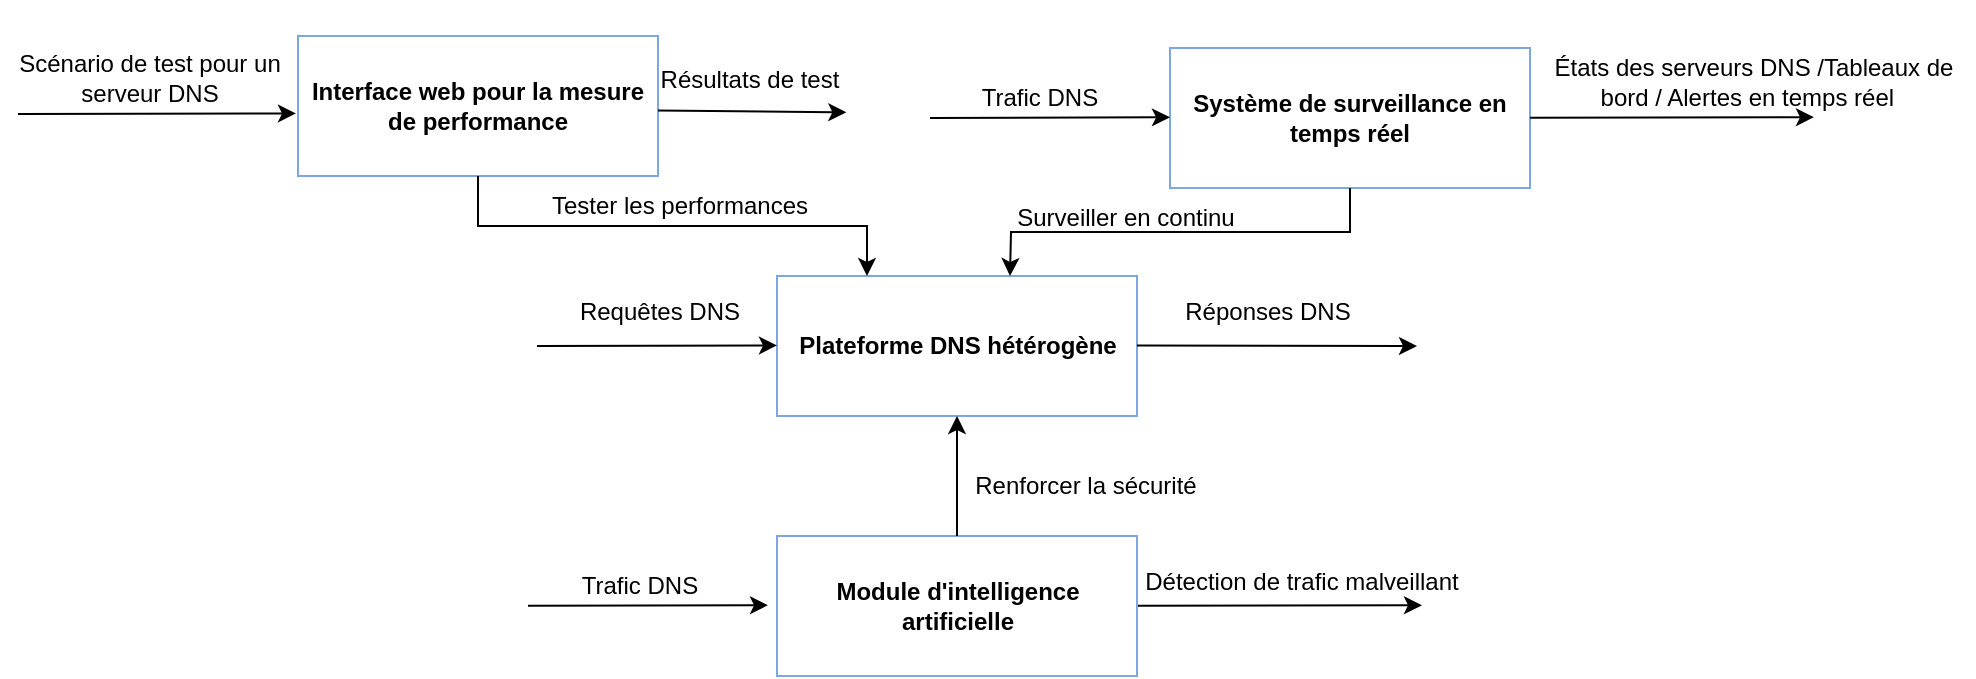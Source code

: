 <mxfile version="24.7.6">
  <diagram name="Page-1" id="UqSJ1tIcwywqDu3bp6jN">
    <mxGraphModel dx="913" dy="461" grid="1" gridSize="10" guides="1" tooltips="1" connect="1" arrows="1" fold="1" page="1" pageScale="1" pageWidth="827" pageHeight="1169" math="0" shadow="0">
      <root>
        <mxCell id="0" />
        <mxCell id="1" parent="0" />
        <mxCell id="Gbn4mrA4kxASusW9BIGw-1" value="&lt;b&gt;Plateforme DNS hétérogène&lt;/b&gt;" style="rounded=0;whiteSpace=wrap;html=1;strokeColor=#7EA6E0;" vertex="1" parent="1">
          <mxGeometry x="403.5" y="290" width="180" height="70" as="geometry" />
        </mxCell>
        <mxCell id="Gbn4mrA4kxASusW9BIGw-2" value="&lt;b&gt;Interface web pour la mesure de performance&lt;/b&gt;" style="rounded=0;whiteSpace=wrap;html=1;fillColor=#FFFFFF;strokeColor=#7EA6E0;" vertex="1" parent="1">
          <mxGeometry x="164" y="170" width="180" height="70" as="geometry" />
        </mxCell>
        <mxCell id="Gbn4mrA4kxASusW9BIGw-4" value="&lt;b&gt;Système de surveillance en temps réel&lt;/b&gt;" style="rounded=0;whiteSpace=wrap;html=1;strokeColor=#7EA6E0;" vertex="1" parent="1">
          <mxGeometry x="600" y="176" width="180" height="70" as="geometry" />
        </mxCell>
        <mxCell id="Gbn4mrA4kxASusW9BIGw-5" value="&lt;b&gt;Module d&#39;intelligence artificielle&lt;/b&gt;" style="rounded=0;whiteSpace=wrap;html=1;strokeColor=#7EA6E0;" vertex="1" parent="1">
          <mxGeometry x="403.5" y="420" width="180" height="70" as="geometry" />
        </mxCell>
        <mxCell id="Gbn4mrA4kxASusW9BIGw-6" value="" style="endArrow=classic;html=1;rounded=0;" edge="1" parent="1">
          <mxGeometry width="50" height="50" relative="1" as="geometry">
            <mxPoint x="283.5" y="325" as="sourcePoint" />
            <mxPoint x="403.5" y="324.7" as="targetPoint" />
          </mxGeometry>
        </mxCell>
        <mxCell id="Gbn4mrA4kxASusW9BIGw-7" value="" style="endArrow=classic;html=1;rounded=0;" edge="1" parent="1">
          <mxGeometry width="50" height="50" relative="1" as="geometry">
            <mxPoint x="583.5" y="324.7" as="sourcePoint" />
            <mxPoint x="723.5" y="325" as="targetPoint" />
          </mxGeometry>
        </mxCell>
        <mxCell id="Gbn4mrA4kxASusW9BIGw-8" value="Requêtes DNS" style="text;html=1;align=center;verticalAlign=middle;whiteSpace=wrap;rounded=0;" vertex="1" parent="1">
          <mxGeometry x="280" y="293" width="130" height="30" as="geometry" />
        </mxCell>
        <mxCell id="Gbn4mrA4kxASusW9BIGw-9" value="Réponses DNS" style="text;html=1;align=center;verticalAlign=middle;whiteSpace=wrap;rounded=0;" vertex="1" parent="1">
          <mxGeometry x="583.5" y="293" width="130" height="30" as="geometry" />
        </mxCell>
        <mxCell id="Gbn4mrA4kxASusW9BIGw-10" value="" style="endArrow=classic;html=1;rounded=0;" edge="1" parent="1">
          <mxGeometry width="50" height="50" relative="1" as="geometry">
            <mxPoint x="24" y="209" as="sourcePoint" />
            <mxPoint x="163" y="208.7" as="targetPoint" />
          </mxGeometry>
        </mxCell>
        <mxCell id="Gbn4mrA4kxASusW9BIGw-11" value="Scénario de test pour un serveur DNS" style="text;html=1;align=center;verticalAlign=middle;whiteSpace=wrap;rounded=0;" vertex="1" parent="1">
          <mxGeometry x="15" y="176" width="150" height="30" as="geometry" />
        </mxCell>
        <mxCell id="Gbn4mrA4kxASusW9BIGw-12" value="Résultats de test" style="text;html=1;align=center;verticalAlign=middle;whiteSpace=wrap;rounded=0;" vertex="1" parent="1">
          <mxGeometry x="320" y="177" width="140" height="30" as="geometry" />
        </mxCell>
        <mxCell id="Gbn4mrA4kxASusW9BIGw-13" value="" style="endArrow=classic;html=1;rounded=0;entryX=0.844;entryY=1.039;entryDx=0;entryDy=0;entryPerimeter=0;" edge="1" parent="1" target="Gbn4mrA4kxASusW9BIGw-12">
          <mxGeometry width="50" height="50" relative="1" as="geometry">
            <mxPoint x="344" y="207.3" as="sourcePoint" />
            <mxPoint x="448" y="210" as="targetPoint" />
          </mxGeometry>
        </mxCell>
        <mxCell id="Gbn4mrA4kxASusW9BIGw-14" value="Trafic DNS" style="text;html=1;align=center;verticalAlign=middle;whiteSpace=wrap;rounded=0;" vertex="1" parent="1">
          <mxGeometry x="460" y="186" width="150" height="30" as="geometry" />
        </mxCell>
        <mxCell id="Gbn4mrA4kxASusW9BIGw-15" value="" style="endArrow=classic;html=1;rounded=0;" edge="1" parent="1">
          <mxGeometry width="50" height="50" relative="1" as="geometry">
            <mxPoint x="480" y="210.96" as="sourcePoint" />
            <mxPoint x="600" y="210.66" as="targetPoint" />
          </mxGeometry>
        </mxCell>
        <mxCell id="Gbn4mrA4kxASusW9BIGw-16" value="" style="endArrow=classic;html=1;rounded=0;entryX=1;entryY=1;entryDx=0;entryDy=0;" edge="1" parent="1">
          <mxGeometry width="50" height="50" relative="1" as="geometry">
            <mxPoint x="780" y="210.88" as="sourcePoint" />
            <mxPoint x="922" y="210.58" as="targetPoint" />
          </mxGeometry>
        </mxCell>
        <mxCell id="Gbn4mrA4kxASusW9BIGw-17" value="&lt;a style=&quot;-webkit-tap-highlight-color: rgba(0, 0, 0, 0.1); outline: 0px; text-align: left; background-color: rgb(255, 255, 255);&quot; data-ved=&quot;2ahUKEwj3qNKN7tuHAxVE0gIHHU0WC2MQFnoECAMQAw&quot; href=&quot;https://fr.wikipedia.org/wiki/%C3%89#:~:text=Avec%20la%20disposition%20de%20clavier%20fran%C3%A7ais%2C%20sous%20Windows%20%3A,la%20touche%20Alt%20est%20rel%C3%A2ch%C3%A9e.&quot;&gt;&lt;h3 style=&quot;font-weight: 400; margin: 18px 0px 0px; padding: 5px 0px 0px; line-height: 1.3; display: inline-block;&quot; class=&quot;LC20lb MBeuO DKV0Md&quot;&gt;&lt;font color=&quot;#000000&quot; style=&quot;font-size: 12px;&quot; face=&quot;Helvetica&quot;&gt;É&lt;/font&gt;&lt;/h3&gt;&lt;/a&gt;tats des serveurs DNS /Tableaux de bord / Alertes&amp;nbsp;&lt;span style=&quot;background-color: initial;&quot;&gt;en temps réel&amp;nbsp;&amp;nbsp;&lt;/span&gt;" style="text;html=1;align=center;verticalAlign=middle;whiteSpace=wrap;rounded=0;" vertex="1" parent="1">
          <mxGeometry x="782" y="165" width="220" height="30" as="geometry" />
        </mxCell>
        <mxCell id="Gbn4mrA4kxASusW9BIGw-18" value="" style="endArrow=classic;html=1;rounded=0;" edge="1" parent="1">
          <mxGeometry width="50" height="50" relative="1" as="geometry">
            <mxPoint x="279" y="454.88" as="sourcePoint" />
            <mxPoint x="399" y="454.58" as="targetPoint" />
          </mxGeometry>
        </mxCell>
        <mxCell id="Gbn4mrA4kxASusW9BIGw-19" value="Trafic DNS" style="text;html=1;align=center;verticalAlign=middle;whiteSpace=wrap;rounded=0;" vertex="1" parent="1">
          <mxGeometry x="260" y="430" width="150" height="30" as="geometry" />
        </mxCell>
        <mxCell id="Gbn4mrA4kxASusW9BIGw-20" value="Détection de trafic malveillant" style="text;html=1;align=center;verticalAlign=middle;whiteSpace=wrap;rounded=0;" vertex="1" parent="1">
          <mxGeometry x="532" y="428" width="268" height="30" as="geometry" />
        </mxCell>
        <mxCell id="Gbn4mrA4kxASusW9BIGw-21" value="" style="endArrow=classic;html=1;rounded=0;entryX=1;entryY=1;entryDx=0;entryDy=0;" edge="1" parent="1">
          <mxGeometry width="50" height="50" relative="1" as="geometry">
            <mxPoint x="584" y="454.93" as="sourcePoint" />
            <mxPoint x="726" y="454.63" as="targetPoint" />
          </mxGeometry>
        </mxCell>
        <mxCell id="Gbn4mrA4kxASusW9BIGw-26" value="" style="endArrow=classic;html=1;rounded=0;exitX=0.5;exitY=1;exitDx=0;exitDy=0;entryX=0.25;entryY=0;entryDx=0;entryDy=0;edgeStyle=orthogonalEdgeStyle;" edge="1" parent="1" source="Gbn4mrA4kxASusW9BIGw-2" target="Gbn4mrA4kxASusW9BIGw-1">
          <mxGeometry width="50" height="50" relative="1" as="geometry">
            <mxPoint x="240.2" y="297.2" as="sourcePoint" />
            <mxPoint x="240.0" y="240.0" as="targetPoint" />
          </mxGeometry>
        </mxCell>
        <mxCell id="Gbn4mrA4kxASusW9BIGw-30" value="" style="endArrow=classic;html=1;rounded=0;exitX=0.5;exitY=1;exitDx=0;exitDy=0;edgeStyle=orthogonalEdgeStyle;" edge="1" parent="1" source="Gbn4mrA4kxASusW9BIGw-4">
          <mxGeometry width="50" height="50" relative="1" as="geometry">
            <mxPoint x="680" y="183" as="sourcePoint" />
            <mxPoint x="520" y="290" as="targetPoint" />
          </mxGeometry>
        </mxCell>
        <mxCell id="Gbn4mrA4kxASusW9BIGw-32" value="" style="endArrow=classic;html=1;rounded=0;entryX=0.5;entryY=1;entryDx=0;entryDy=0;exitX=0.5;exitY=0;exitDx=0;exitDy=0;" edge="1" parent="1" source="Gbn4mrA4kxASusW9BIGw-5" target="Gbn4mrA4kxASusW9BIGw-1">
          <mxGeometry width="50" height="50" relative="1" as="geometry">
            <mxPoint x="494" y="420" as="sourcePoint" />
            <mxPoint x="496.5" y="360" as="targetPoint" />
          </mxGeometry>
        </mxCell>
        <mxCell id="Gbn4mrA4kxASusW9BIGw-35" value="Surveiller en continu" style="text;html=1;align=center;verticalAlign=middle;whiteSpace=wrap;rounded=0;" vertex="1" parent="1">
          <mxGeometry x="470" y="246" width="216" height="30" as="geometry" />
        </mxCell>
        <mxCell id="Gbn4mrA4kxASusW9BIGw-36" value="Renforcer la sécurité" style="text;html=1;align=center;verticalAlign=middle;whiteSpace=wrap;rounded=0;" vertex="1" parent="1">
          <mxGeometry x="450" y="380" width="216" height="30" as="geometry" />
        </mxCell>
        <mxCell id="Gbn4mrA4kxASusW9BIGw-39" value="Tester les performances" style="text;html=1;align=center;verticalAlign=middle;whiteSpace=wrap;rounded=0;" vertex="1" parent="1">
          <mxGeometry x="270" y="240" width="170" height="30" as="geometry" />
        </mxCell>
      </root>
    </mxGraphModel>
  </diagram>
</mxfile>
